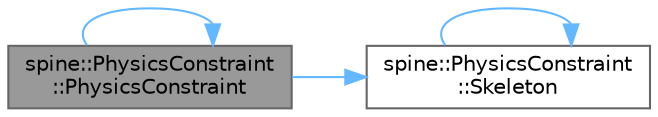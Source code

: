 digraph "spine::PhysicsConstraint::PhysicsConstraint"
{
 // LATEX_PDF_SIZE
  bgcolor="transparent";
  edge [fontname=Helvetica,fontsize=10,labelfontname=Helvetica,labelfontsize=10];
  node [fontname=Helvetica,fontsize=10,shape=box,height=0.2,width=0.4];
  rankdir="LR";
  Node1 [id="Node000001",label="spine::PhysicsConstraint\l::PhysicsConstraint",height=0.2,width=0.4,color="gray40", fillcolor="grey60", style="filled", fontcolor="black",tooltip=" "];
  Node1 -> Node1 [id="edge1_Node000001_Node000001",color="steelblue1",style="solid",tooltip=" "];
  Node1 -> Node2 [id="edge2_Node000001_Node000002",color="steelblue1",style="solid",tooltip=" "];
  Node2 [id="Node000002",label="spine::PhysicsConstraint\l::Skeleton",height=0.2,width=0.4,color="grey40", fillcolor="white", style="filled",URL="$classspine_1_1_physics_constraint.html#a6a11291b70c2cbded85d321ce539c62f",tooltip=" "];
  Node2 -> Node2 [id="edge3_Node000002_Node000002",color="steelblue1",style="solid",tooltip=" "];
}

